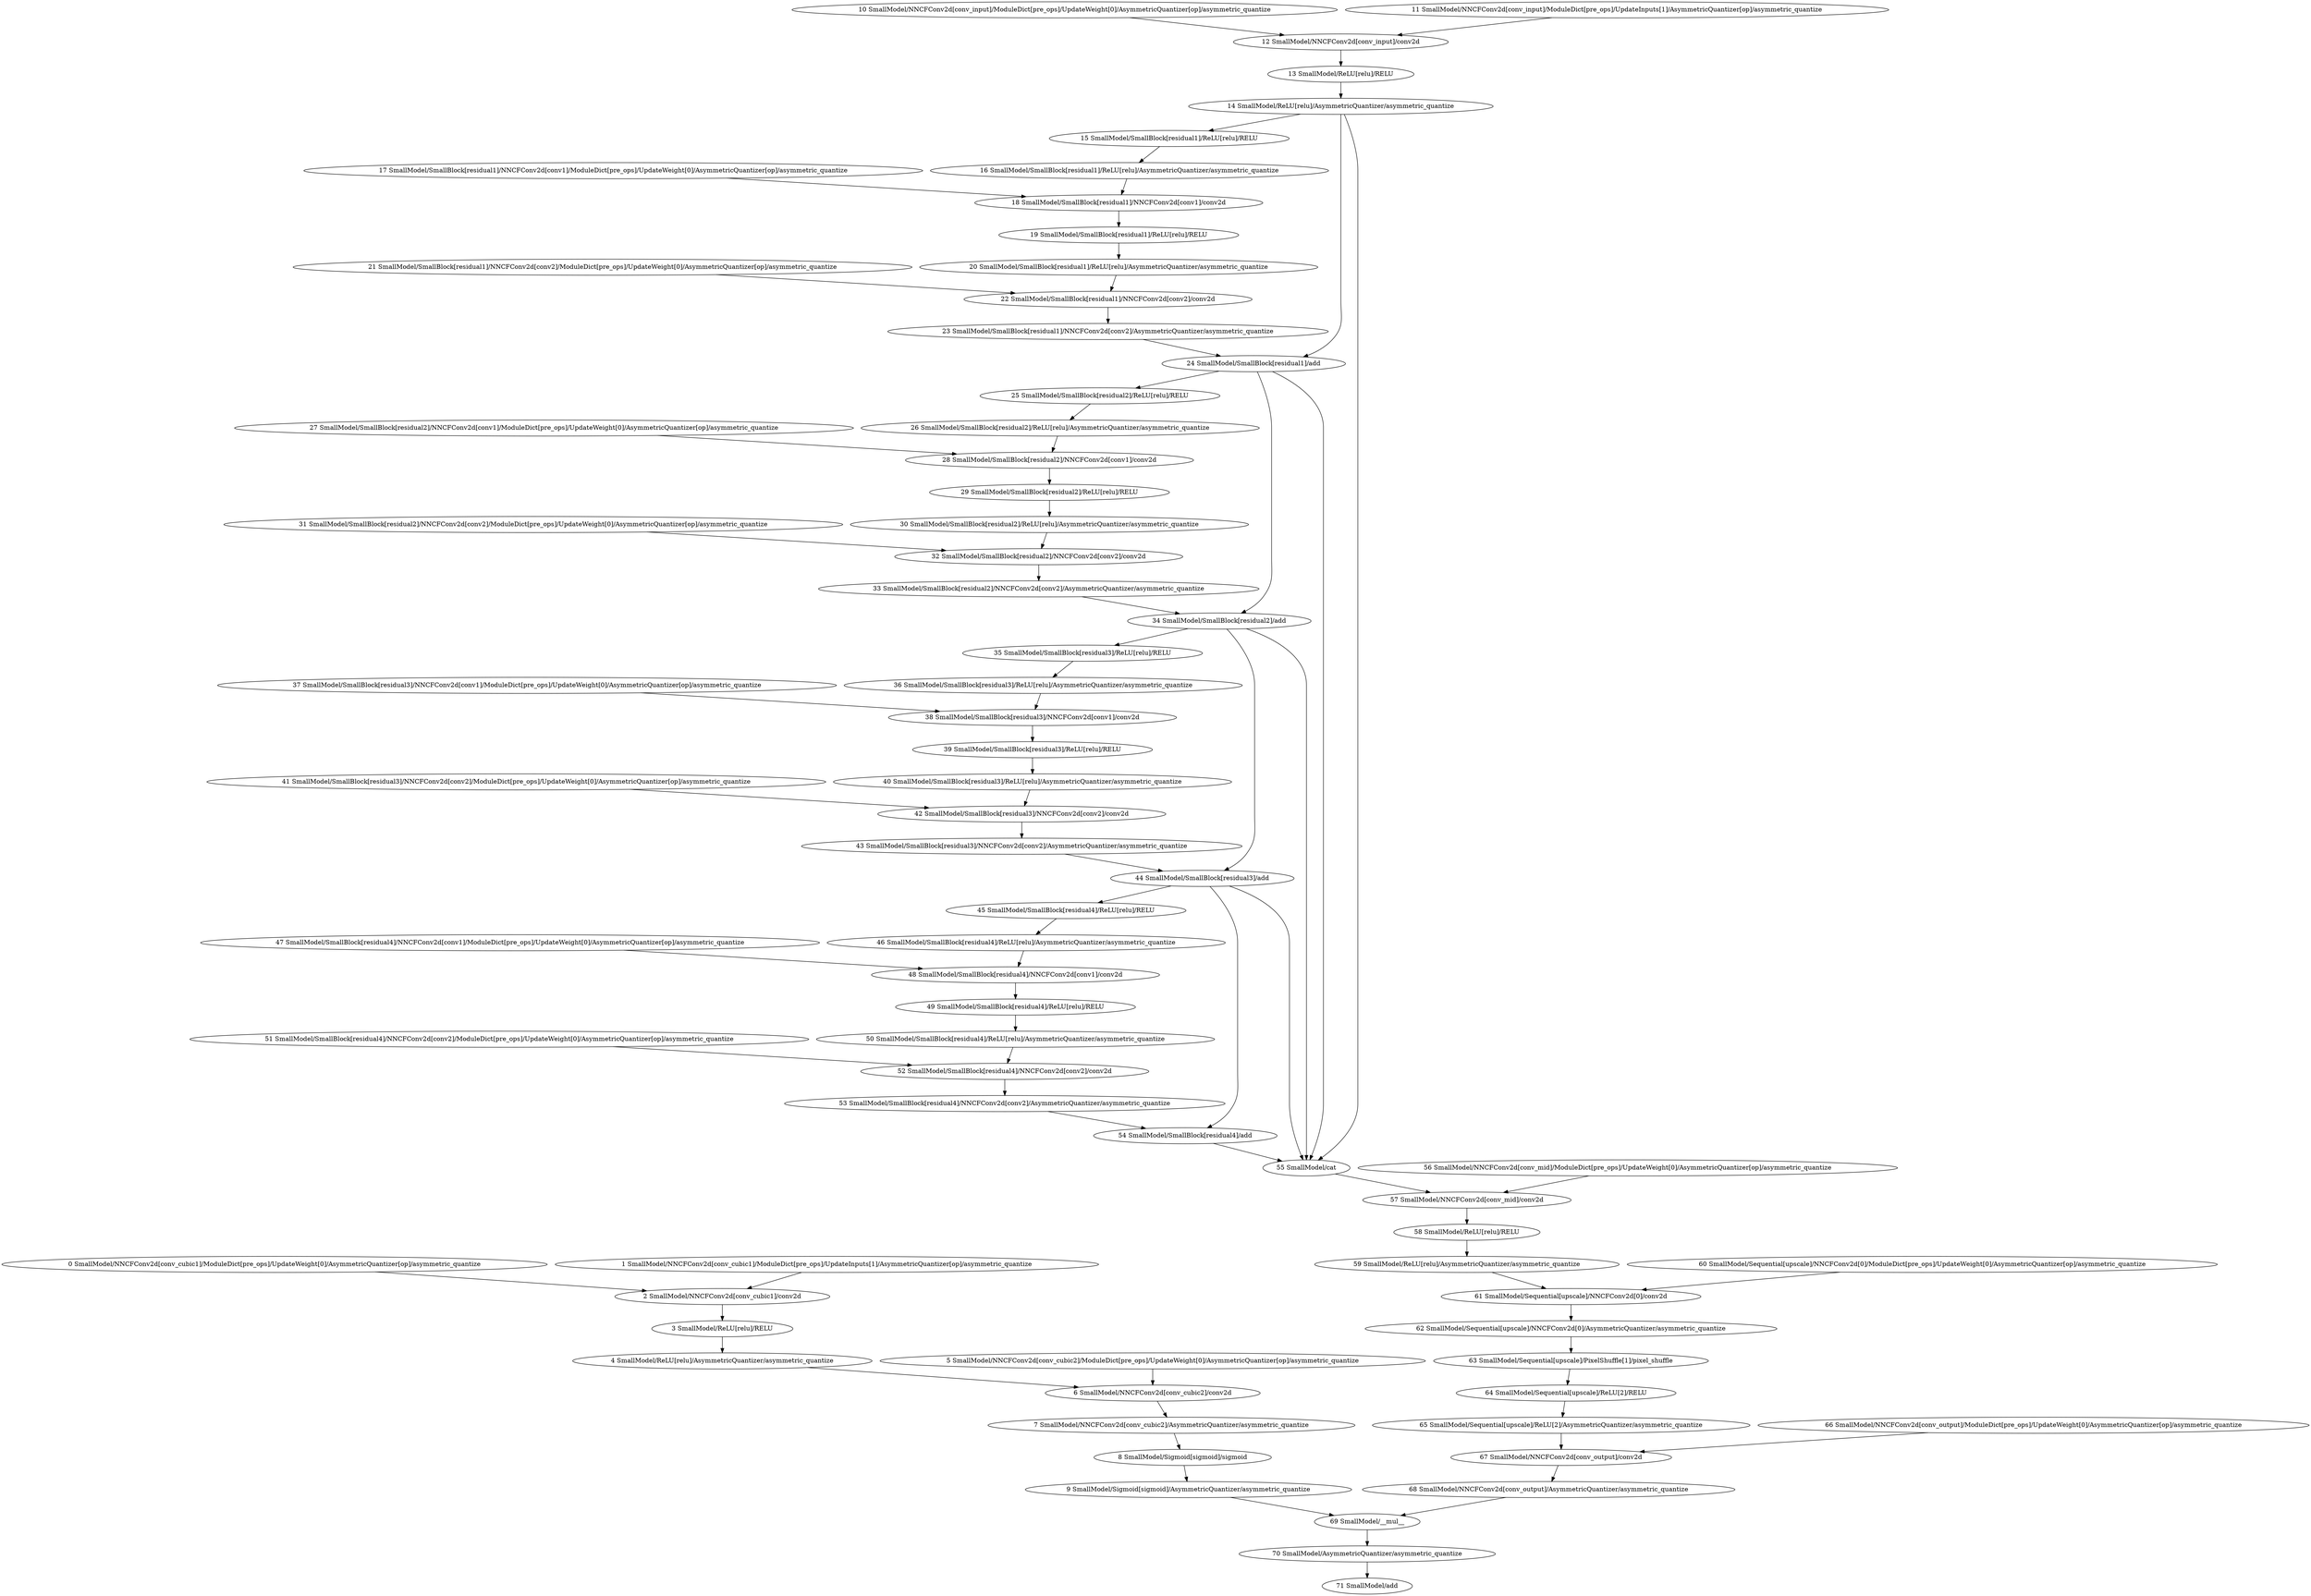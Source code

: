 strict digraph  {
"0 SmallModel/NNCFConv2d[conv_cubic1]/ModuleDict[pre_ops]/UpdateWeight[0]/AsymmetricQuantizer[op]/asymmetric_quantize" [id=0, scope="SmallModel/NNCFConv2d[conv_cubic1]/ModuleDict[pre_ops]/UpdateWeight[0]/AsymmetricQuantizer[op]", type=asymmetric_quantize];
"1 SmallModel/NNCFConv2d[conv_cubic1]/ModuleDict[pre_ops]/UpdateInputs[1]/AsymmetricQuantizer[op]/asymmetric_quantize" [id=1, scope="SmallModel/NNCFConv2d[conv_cubic1]/ModuleDict[pre_ops]/UpdateInputs[1]/AsymmetricQuantizer[op]", type=asymmetric_quantize];
"2 SmallModel/NNCFConv2d[conv_cubic1]/conv2d" [id=2, scope="SmallModel/NNCFConv2d[conv_cubic1]", type=conv2d];
"3 SmallModel/ReLU[relu]/RELU" [id=3, scope="SmallModel/ReLU[relu]", type=RELU];
"4 SmallModel/ReLU[relu]/AsymmetricQuantizer/asymmetric_quantize" [id=4, scope="SmallModel/ReLU[relu]/AsymmetricQuantizer", type=asymmetric_quantize];
"5 SmallModel/NNCFConv2d[conv_cubic2]/ModuleDict[pre_ops]/UpdateWeight[0]/AsymmetricQuantizer[op]/asymmetric_quantize" [id=5, scope="SmallModel/NNCFConv2d[conv_cubic2]/ModuleDict[pre_ops]/UpdateWeight[0]/AsymmetricQuantizer[op]", type=asymmetric_quantize];
"6 SmallModel/NNCFConv2d[conv_cubic2]/conv2d" [id=6, scope="SmallModel/NNCFConv2d[conv_cubic2]", type=conv2d];
"7 SmallModel/NNCFConv2d[conv_cubic2]/AsymmetricQuantizer/asymmetric_quantize" [id=7, scope="SmallModel/NNCFConv2d[conv_cubic2]/AsymmetricQuantizer", type=asymmetric_quantize];
"8 SmallModel/Sigmoid[sigmoid]/sigmoid" [id=8, scope="SmallModel/Sigmoid[sigmoid]", type=sigmoid];
"9 SmallModel/Sigmoid[sigmoid]/AsymmetricQuantizer/asymmetric_quantize" [id=9, scope="SmallModel/Sigmoid[sigmoid]/AsymmetricQuantizer", type=asymmetric_quantize];
"10 SmallModel/NNCFConv2d[conv_input]/ModuleDict[pre_ops]/UpdateWeight[0]/AsymmetricQuantizer[op]/asymmetric_quantize" [id=10, scope="SmallModel/NNCFConv2d[conv_input]/ModuleDict[pre_ops]/UpdateWeight[0]/AsymmetricQuantizer[op]", type=asymmetric_quantize];
"11 SmallModel/NNCFConv2d[conv_input]/ModuleDict[pre_ops]/UpdateInputs[1]/AsymmetricQuantizer[op]/asymmetric_quantize" [id=11, scope="SmallModel/NNCFConv2d[conv_input]/ModuleDict[pre_ops]/UpdateInputs[1]/AsymmetricQuantizer[op]", type=asymmetric_quantize];
"12 SmallModel/NNCFConv2d[conv_input]/conv2d" [id=12, scope="SmallModel/NNCFConv2d[conv_input]", type=conv2d];
"13 SmallModel/ReLU[relu]/RELU" [id=13, scope="SmallModel/ReLU[relu]", type=RELU];
"14 SmallModel/ReLU[relu]/AsymmetricQuantizer/asymmetric_quantize" [id=14, scope="SmallModel/ReLU[relu]/AsymmetricQuantizer", type=asymmetric_quantize];
"15 SmallModel/SmallBlock[residual1]/ReLU[relu]/RELU" [id=15, scope="SmallModel/SmallBlock[residual1]/ReLU[relu]", type=RELU];
"16 SmallModel/SmallBlock[residual1]/ReLU[relu]/AsymmetricQuantizer/asymmetric_quantize" [id=16, scope="SmallModel/SmallBlock[residual1]/ReLU[relu]/AsymmetricQuantizer", type=asymmetric_quantize];
"17 SmallModel/SmallBlock[residual1]/NNCFConv2d[conv1]/ModuleDict[pre_ops]/UpdateWeight[0]/AsymmetricQuantizer[op]/asymmetric_quantize" [id=17, scope="SmallModel/SmallBlock[residual1]/NNCFConv2d[conv1]/ModuleDict[pre_ops]/UpdateWeight[0]/AsymmetricQuantizer[op]", type=asymmetric_quantize];
"18 SmallModel/SmallBlock[residual1]/NNCFConv2d[conv1]/conv2d" [id=18, scope="SmallModel/SmallBlock[residual1]/NNCFConv2d[conv1]", type=conv2d];
"19 SmallModel/SmallBlock[residual1]/ReLU[relu]/RELU" [id=19, scope="SmallModel/SmallBlock[residual1]/ReLU[relu]", type=RELU];
"20 SmallModel/SmallBlock[residual1]/ReLU[relu]/AsymmetricQuantizer/asymmetric_quantize" [id=20, scope="SmallModel/SmallBlock[residual1]/ReLU[relu]/AsymmetricQuantizer", type=asymmetric_quantize];
"21 SmallModel/SmallBlock[residual1]/NNCFConv2d[conv2]/ModuleDict[pre_ops]/UpdateWeight[0]/AsymmetricQuantizer[op]/asymmetric_quantize" [id=21, scope="SmallModel/SmallBlock[residual1]/NNCFConv2d[conv2]/ModuleDict[pre_ops]/UpdateWeight[0]/AsymmetricQuantizer[op]", type=asymmetric_quantize];
"22 SmallModel/SmallBlock[residual1]/NNCFConv2d[conv2]/conv2d" [id=22, scope="SmallModel/SmallBlock[residual1]/NNCFConv2d[conv2]", type=conv2d];
"23 SmallModel/SmallBlock[residual1]/NNCFConv2d[conv2]/AsymmetricQuantizer/asymmetric_quantize" [id=23, scope="SmallModel/SmallBlock[residual1]/NNCFConv2d[conv2]/AsymmetricQuantizer", type=asymmetric_quantize];
"24 SmallModel/SmallBlock[residual1]/add" [id=24, scope="SmallModel/SmallBlock[residual1]", type=add];
"25 SmallModel/SmallBlock[residual2]/ReLU[relu]/RELU" [id=25, scope="SmallModel/SmallBlock[residual2]/ReLU[relu]", type=RELU];
"26 SmallModel/SmallBlock[residual2]/ReLU[relu]/AsymmetricQuantizer/asymmetric_quantize" [id=26, scope="SmallModel/SmallBlock[residual2]/ReLU[relu]/AsymmetricQuantizer", type=asymmetric_quantize];
"27 SmallModel/SmallBlock[residual2]/NNCFConv2d[conv1]/ModuleDict[pre_ops]/UpdateWeight[0]/AsymmetricQuantizer[op]/asymmetric_quantize" [id=27, scope="SmallModel/SmallBlock[residual2]/NNCFConv2d[conv1]/ModuleDict[pre_ops]/UpdateWeight[0]/AsymmetricQuantizer[op]", type=asymmetric_quantize];
"28 SmallModel/SmallBlock[residual2]/NNCFConv2d[conv1]/conv2d" [id=28, scope="SmallModel/SmallBlock[residual2]/NNCFConv2d[conv1]", type=conv2d];
"29 SmallModel/SmallBlock[residual2]/ReLU[relu]/RELU" [id=29, scope="SmallModel/SmallBlock[residual2]/ReLU[relu]", type=RELU];
"30 SmallModel/SmallBlock[residual2]/ReLU[relu]/AsymmetricQuantizer/asymmetric_quantize" [id=30, scope="SmallModel/SmallBlock[residual2]/ReLU[relu]/AsymmetricQuantizer", type=asymmetric_quantize];
"31 SmallModel/SmallBlock[residual2]/NNCFConv2d[conv2]/ModuleDict[pre_ops]/UpdateWeight[0]/AsymmetricQuantizer[op]/asymmetric_quantize" [id=31, scope="SmallModel/SmallBlock[residual2]/NNCFConv2d[conv2]/ModuleDict[pre_ops]/UpdateWeight[0]/AsymmetricQuantizer[op]", type=asymmetric_quantize];
"32 SmallModel/SmallBlock[residual2]/NNCFConv2d[conv2]/conv2d" [id=32, scope="SmallModel/SmallBlock[residual2]/NNCFConv2d[conv2]", type=conv2d];
"33 SmallModel/SmallBlock[residual2]/NNCFConv2d[conv2]/AsymmetricQuantizer/asymmetric_quantize" [id=33, scope="SmallModel/SmallBlock[residual2]/NNCFConv2d[conv2]/AsymmetricQuantizer", type=asymmetric_quantize];
"34 SmallModel/SmallBlock[residual2]/add" [id=34, scope="SmallModel/SmallBlock[residual2]", type=add];
"35 SmallModel/SmallBlock[residual3]/ReLU[relu]/RELU" [id=35, scope="SmallModel/SmallBlock[residual3]/ReLU[relu]", type=RELU];
"36 SmallModel/SmallBlock[residual3]/ReLU[relu]/AsymmetricQuantizer/asymmetric_quantize" [id=36, scope="SmallModel/SmallBlock[residual3]/ReLU[relu]/AsymmetricQuantizer", type=asymmetric_quantize];
"37 SmallModel/SmallBlock[residual3]/NNCFConv2d[conv1]/ModuleDict[pre_ops]/UpdateWeight[0]/AsymmetricQuantizer[op]/asymmetric_quantize" [id=37, scope="SmallModel/SmallBlock[residual3]/NNCFConv2d[conv1]/ModuleDict[pre_ops]/UpdateWeight[0]/AsymmetricQuantizer[op]", type=asymmetric_quantize];
"38 SmallModel/SmallBlock[residual3]/NNCFConv2d[conv1]/conv2d" [id=38, scope="SmallModel/SmallBlock[residual3]/NNCFConv2d[conv1]", type=conv2d];
"39 SmallModel/SmallBlock[residual3]/ReLU[relu]/RELU" [id=39, scope="SmallModel/SmallBlock[residual3]/ReLU[relu]", type=RELU];
"40 SmallModel/SmallBlock[residual3]/ReLU[relu]/AsymmetricQuantizer/asymmetric_quantize" [id=40, scope="SmallModel/SmallBlock[residual3]/ReLU[relu]/AsymmetricQuantizer", type=asymmetric_quantize];
"41 SmallModel/SmallBlock[residual3]/NNCFConv2d[conv2]/ModuleDict[pre_ops]/UpdateWeight[0]/AsymmetricQuantizer[op]/asymmetric_quantize" [id=41, scope="SmallModel/SmallBlock[residual3]/NNCFConv2d[conv2]/ModuleDict[pre_ops]/UpdateWeight[0]/AsymmetricQuantizer[op]", type=asymmetric_quantize];
"42 SmallModel/SmallBlock[residual3]/NNCFConv2d[conv2]/conv2d" [id=42, scope="SmallModel/SmallBlock[residual3]/NNCFConv2d[conv2]", type=conv2d];
"43 SmallModel/SmallBlock[residual3]/NNCFConv2d[conv2]/AsymmetricQuantizer/asymmetric_quantize" [id=43, scope="SmallModel/SmallBlock[residual3]/NNCFConv2d[conv2]/AsymmetricQuantizer", type=asymmetric_quantize];
"44 SmallModel/SmallBlock[residual3]/add" [id=44, scope="SmallModel/SmallBlock[residual3]", type=add];
"45 SmallModel/SmallBlock[residual4]/ReLU[relu]/RELU" [id=45, scope="SmallModel/SmallBlock[residual4]/ReLU[relu]", type=RELU];
"46 SmallModel/SmallBlock[residual4]/ReLU[relu]/AsymmetricQuantizer/asymmetric_quantize" [id=46, scope="SmallModel/SmallBlock[residual4]/ReLU[relu]/AsymmetricQuantizer", type=asymmetric_quantize];
"47 SmallModel/SmallBlock[residual4]/NNCFConv2d[conv1]/ModuleDict[pre_ops]/UpdateWeight[0]/AsymmetricQuantizer[op]/asymmetric_quantize" [id=47, scope="SmallModel/SmallBlock[residual4]/NNCFConv2d[conv1]/ModuleDict[pre_ops]/UpdateWeight[0]/AsymmetricQuantizer[op]", type=asymmetric_quantize];
"48 SmallModel/SmallBlock[residual4]/NNCFConv2d[conv1]/conv2d" [id=48, scope="SmallModel/SmallBlock[residual4]/NNCFConv2d[conv1]", type=conv2d];
"49 SmallModel/SmallBlock[residual4]/ReLU[relu]/RELU" [id=49, scope="SmallModel/SmallBlock[residual4]/ReLU[relu]", type=RELU];
"50 SmallModel/SmallBlock[residual4]/ReLU[relu]/AsymmetricQuantizer/asymmetric_quantize" [id=50, scope="SmallModel/SmallBlock[residual4]/ReLU[relu]/AsymmetricQuantizer", type=asymmetric_quantize];
"51 SmallModel/SmallBlock[residual4]/NNCFConv2d[conv2]/ModuleDict[pre_ops]/UpdateWeight[0]/AsymmetricQuantizer[op]/asymmetric_quantize" [id=51, scope="SmallModel/SmallBlock[residual4]/NNCFConv2d[conv2]/ModuleDict[pre_ops]/UpdateWeight[0]/AsymmetricQuantizer[op]", type=asymmetric_quantize];
"52 SmallModel/SmallBlock[residual4]/NNCFConv2d[conv2]/conv2d" [id=52, scope="SmallModel/SmallBlock[residual4]/NNCFConv2d[conv2]", type=conv2d];
"53 SmallModel/SmallBlock[residual4]/NNCFConv2d[conv2]/AsymmetricQuantizer/asymmetric_quantize" [id=53, scope="SmallModel/SmallBlock[residual4]/NNCFConv2d[conv2]/AsymmetricQuantizer", type=asymmetric_quantize];
"54 SmallModel/SmallBlock[residual4]/add" [id=54, scope="SmallModel/SmallBlock[residual4]", type=add];
"55 SmallModel/cat" [id=55, scope=SmallModel, type=cat];
"56 SmallModel/NNCFConv2d[conv_mid]/ModuleDict[pre_ops]/UpdateWeight[0]/AsymmetricQuantizer[op]/asymmetric_quantize" [id=56, scope="SmallModel/NNCFConv2d[conv_mid]/ModuleDict[pre_ops]/UpdateWeight[0]/AsymmetricQuantizer[op]", type=asymmetric_quantize];
"57 SmallModel/NNCFConv2d[conv_mid]/conv2d" [id=57, scope="SmallModel/NNCFConv2d[conv_mid]", type=conv2d];
"58 SmallModel/ReLU[relu]/RELU" [id=58, scope="SmallModel/ReLU[relu]", type=RELU];
"59 SmallModel/ReLU[relu]/AsymmetricQuantizer/asymmetric_quantize" [id=59, scope="SmallModel/ReLU[relu]/AsymmetricQuantizer", type=asymmetric_quantize];
"60 SmallModel/Sequential[upscale]/NNCFConv2d[0]/ModuleDict[pre_ops]/UpdateWeight[0]/AsymmetricQuantizer[op]/asymmetric_quantize" [id=60, scope="SmallModel/Sequential[upscale]/NNCFConv2d[0]/ModuleDict[pre_ops]/UpdateWeight[0]/AsymmetricQuantizer[op]", type=asymmetric_quantize];
"61 SmallModel/Sequential[upscale]/NNCFConv2d[0]/conv2d" [id=61, scope="SmallModel/Sequential[upscale]/NNCFConv2d[0]", type=conv2d];
"62 SmallModel/Sequential[upscale]/NNCFConv2d[0]/AsymmetricQuantizer/asymmetric_quantize" [id=62, scope="SmallModel/Sequential[upscale]/NNCFConv2d[0]/AsymmetricQuantizer", type=asymmetric_quantize];
"63 SmallModel/Sequential[upscale]/PixelShuffle[1]/pixel_shuffle" [id=63, scope="SmallModel/Sequential[upscale]/PixelShuffle[1]", type=pixel_shuffle];
"64 SmallModel/Sequential[upscale]/ReLU[2]/RELU" [id=64, scope="SmallModel/Sequential[upscale]/ReLU[2]", type=RELU];
"65 SmallModel/Sequential[upscale]/ReLU[2]/AsymmetricQuantizer/asymmetric_quantize" [id=65, scope="SmallModel/Sequential[upscale]/ReLU[2]/AsymmetricQuantizer", type=asymmetric_quantize];
"66 SmallModel/NNCFConv2d[conv_output]/ModuleDict[pre_ops]/UpdateWeight[0]/AsymmetricQuantizer[op]/asymmetric_quantize" [id=66, scope="SmallModel/NNCFConv2d[conv_output]/ModuleDict[pre_ops]/UpdateWeight[0]/AsymmetricQuantizer[op]", type=asymmetric_quantize];
"67 SmallModel/NNCFConv2d[conv_output]/conv2d" [id=67, scope="SmallModel/NNCFConv2d[conv_output]", type=conv2d];
"68 SmallModel/NNCFConv2d[conv_output]/AsymmetricQuantizer/asymmetric_quantize" [id=68, scope="SmallModel/NNCFConv2d[conv_output]/AsymmetricQuantizer", type=asymmetric_quantize];
"69 SmallModel/__mul__" [id=69, scope=SmallModel, type=__mul__];
"70 SmallModel/AsymmetricQuantizer/asymmetric_quantize" [id=70, scope="SmallModel/AsymmetricQuantizer", type=asymmetric_quantize];
"71 SmallModel/add" [id=71, scope=SmallModel, type=add];
"0 SmallModel/NNCFConv2d[conv_cubic1]/ModuleDict[pre_ops]/UpdateWeight[0]/AsymmetricQuantizer[op]/asymmetric_quantize" -> "2 SmallModel/NNCFConv2d[conv_cubic1]/conv2d";
"1 SmallModel/NNCFConv2d[conv_cubic1]/ModuleDict[pre_ops]/UpdateInputs[1]/AsymmetricQuantizer[op]/asymmetric_quantize" -> "2 SmallModel/NNCFConv2d[conv_cubic1]/conv2d";
"2 SmallModel/NNCFConv2d[conv_cubic1]/conv2d" -> "3 SmallModel/ReLU[relu]/RELU";
"3 SmallModel/ReLU[relu]/RELU" -> "4 SmallModel/ReLU[relu]/AsymmetricQuantizer/asymmetric_quantize";
"4 SmallModel/ReLU[relu]/AsymmetricQuantizer/asymmetric_quantize" -> "6 SmallModel/NNCFConv2d[conv_cubic2]/conv2d";
"5 SmallModel/NNCFConv2d[conv_cubic2]/ModuleDict[pre_ops]/UpdateWeight[0]/AsymmetricQuantizer[op]/asymmetric_quantize" -> "6 SmallModel/NNCFConv2d[conv_cubic2]/conv2d";
"6 SmallModel/NNCFConv2d[conv_cubic2]/conv2d" -> "7 SmallModel/NNCFConv2d[conv_cubic2]/AsymmetricQuantizer/asymmetric_quantize";
"7 SmallModel/NNCFConv2d[conv_cubic2]/AsymmetricQuantizer/asymmetric_quantize" -> "8 SmallModel/Sigmoid[sigmoid]/sigmoid";
"8 SmallModel/Sigmoid[sigmoid]/sigmoid" -> "9 SmallModel/Sigmoid[sigmoid]/AsymmetricQuantizer/asymmetric_quantize";
"9 SmallModel/Sigmoid[sigmoid]/AsymmetricQuantizer/asymmetric_quantize" -> "69 SmallModel/__mul__";
"10 SmallModel/NNCFConv2d[conv_input]/ModuleDict[pre_ops]/UpdateWeight[0]/AsymmetricQuantizer[op]/asymmetric_quantize" -> "12 SmallModel/NNCFConv2d[conv_input]/conv2d";
"11 SmallModel/NNCFConv2d[conv_input]/ModuleDict[pre_ops]/UpdateInputs[1]/AsymmetricQuantizer[op]/asymmetric_quantize" -> "12 SmallModel/NNCFConv2d[conv_input]/conv2d";
"12 SmallModel/NNCFConv2d[conv_input]/conv2d" -> "13 SmallModel/ReLU[relu]/RELU";
"13 SmallModel/ReLU[relu]/RELU" -> "14 SmallModel/ReLU[relu]/AsymmetricQuantizer/asymmetric_quantize";
"14 SmallModel/ReLU[relu]/AsymmetricQuantizer/asymmetric_quantize" -> "15 SmallModel/SmallBlock[residual1]/ReLU[relu]/RELU";
"14 SmallModel/ReLU[relu]/AsymmetricQuantizer/asymmetric_quantize" -> "24 SmallModel/SmallBlock[residual1]/add";
"14 SmallModel/ReLU[relu]/AsymmetricQuantizer/asymmetric_quantize" -> "55 SmallModel/cat";
"15 SmallModel/SmallBlock[residual1]/ReLU[relu]/RELU" -> "16 SmallModel/SmallBlock[residual1]/ReLU[relu]/AsymmetricQuantizer/asymmetric_quantize";
"16 SmallModel/SmallBlock[residual1]/ReLU[relu]/AsymmetricQuantizer/asymmetric_quantize" -> "18 SmallModel/SmallBlock[residual1]/NNCFConv2d[conv1]/conv2d";
"17 SmallModel/SmallBlock[residual1]/NNCFConv2d[conv1]/ModuleDict[pre_ops]/UpdateWeight[0]/AsymmetricQuantizer[op]/asymmetric_quantize" -> "18 SmallModel/SmallBlock[residual1]/NNCFConv2d[conv1]/conv2d";
"18 SmallModel/SmallBlock[residual1]/NNCFConv2d[conv1]/conv2d" -> "19 SmallModel/SmallBlock[residual1]/ReLU[relu]/RELU";
"19 SmallModel/SmallBlock[residual1]/ReLU[relu]/RELU" -> "20 SmallModel/SmallBlock[residual1]/ReLU[relu]/AsymmetricQuantizer/asymmetric_quantize";
"20 SmallModel/SmallBlock[residual1]/ReLU[relu]/AsymmetricQuantizer/asymmetric_quantize" -> "22 SmallModel/SmallBlock[residual1]/NNCFConv2d[conv2]/conv2d";
"21 SmallModel/SmallBlock[residual1]/NNCFConv2d[conv2]/ModuleDict[pre_ops]/UpdateWeight[0]/AsymmetricQuantizer[op]/asymmetric_quantize" -> "22 SmallModel/SmallBlock[residual1]/NNCFConv2d[conv2]/conv2d";
"22 SmallModel/SmallBlock[residual1]/NNCFConv2d[conv2]/conv2d" -> "23 SmallModel/SmallBlock[residual1]/NNCFConv2d[conv2]/AsymmetricQuantizer/asymmetric_quantize";
"23 SmallModel/SmallBlock[residual1]/NNCFConv2d[conv2]/AsymmetricQuantizer/asymmetric_quantize" -> "24 SmallModel/SmallBlock[residual1]/add";
"24 SmallModel/SmallBlock[residual1]/add" -> "25 SmallModel/SmallBlock[residual2]/ReLU[relu]/RELU";
"24 SmallModel/SmallBlock[residual1]/add" -> "34 SmallModel/SmallBlock[residual2]/add";
"24 SmallModel/SmallBlock[residual1]/add" -> "55 SmallModel/cat";
"25 SmallModel/SmallBlock[residual2]/ReLU[relu]/RELU" -> "26 SmallModel/SmallBlock[residual2]/ReLU[relu]/AsymmetricQuantizer/asymmetric_quantize";
"26 SmallModel/SmallBlock[residual2]/ReLU[relu]/AsymmetricQuantizer/asymmetric_quantize" -> "28 SmallModel/SmallBlock[residual2]/NNCFConv2d[conv1]/conv2d";
"27 SmallModel/SmallBlock[residual2]/NNCFConv2d[conv1]/ModuleDict[pre_ops]/UpdateWeight[0]/AsymmetricQuantizer[op]/asymmetric_quantize" -> "28 SmallModel/SmallBlock[residual2]/NNCFConv2d[conv1]/conv2d";
"28 SmallModel/SmallBlock[residual2]/NNCFConv2d[conv1]/conv2d" -> "29 SmallModel/SmallBlock[residual2]/ReLU[relu]/RELU";
"29 SmallModel/SmallBlock[residual2]/ReLU[relu]/RELU" -> "30 SmallModel/SmallBlock[residual2]/ReLU[relu]/AsymmetricQuantizer/asymmetric_quantize";
"30 SmallModel/SmallBlock[residual2]/ReLU[relu]/AsymmetricQuantizer/asymmetric_quantize" -> "32 SmallModel/SmallBlock[residual2]/NNCFConv2d[conv2]/conv2d";
"31 SmallModel/SmallBlock[residual2]/NNCFConv2d[conv2]/ModuleDict[pre_ops]/UpdateWeight[0]/AsymmetricQuantizer[op]/asymmetric_quantize" -> "32 SmallModel/SmallBlock[residual2]/NNCFConv2d[conv2]/conv2d";
"32 SmallModel/SmallBlock[residual2]/NNCFConv2d[conv2]/conv2d" -> "33 SmallModel/SmallBlock[residual2]/NNCFConv2d[conv2]/AsymmetricQuantizer/asymmetric_quantize";
"33 SmallModel/SmallBlock[residual2]/NNCFConv2d[conv2]/AsymmetricQuantizer/asymmetric_quantize" -> "34 SmallModel/SmallBlock[residual2]/add";
"34 SmallModel/SmallBlock[residual2]/add" -> "35 SmallModel/SmallBlock[residual3]/ReLU[relu]/RELU";
"34 SmallModel/SmallBlock[residual2]/add" -> "44 SmallModel/SmallBlock[residual3]/add";
"34 SmallModel/SmallBlock[residual2]/add" -> "55 SmallModel/cat";
"35 SmallModel/SmallBlock[residual3]/ReLU[relu]/RELU" -> "36 SmallModel/SmallBlock[residual3]/ReLU[relu]/AsymmetricQuantizer/asymmetric_quantize";
"36 SmallModel/SmallBlock[residual3]/ReLU[relu]/AsymmetricQuantizer/asymmetric_quantize" -> "38 SmallModel/SmallBlock[residual3]/NNCFConv2d[conv1]/conv2d";
"37 SmallModel/SmallBlock[residual3]/NNCFConv2d[conv1]/ModuleDict[pre_ops]/UpdateWeight[0]/AsymmetricQuantizer[op]/asymmetric_quantize" -> "38 SmallModel/SmallBlock[residual3]/NNCFConv2d[conv1]/conv2d";
"38 SmallModel/SmallBlock[residual3]/NNCFConv2d[conv1]/conv2d" -> "39 SmallModel/SmallBlock[residual3]/ReLU[relu]/RELU";
"39 SmallModel/SmallBlock[residual3]/ReLU[relu]/RELU" -> "40 SmallModel/SmallBlock[residual3]/ReLU[relu]/AsymmetricQuantizer/asymmetric_quantize";
"40 SmallModel/SmallBlock[residual3]/ReLU[relu]/AsymmetricQuantizer/asymmetric_quantize" -> "42 SmallModel/SmallBlock[residual3]/NNCFConv2d[conv2]/conv2d";
"41 SmallModel/SmallBlock[residual3]/NNCFConv2d[conv2]/ModuleDict[pre_ops]/UpdateWeight[0]/AsymmetricQuantizer[op]/asymmetric_quantize" -> "42 SmallModel/SmallBlock[residual3]/NNCFConv2d[conv2]/conv2d";
"42 SmallModel/SmallBlock[residual3]/NNCFConv2d[conv2]/conv2d" -> "43 SmallModel/SmallBlock[residual3]/NNCFConv2d[conv2]/AsymmetricQuantizer/asymmetric_quantize";
"43 SmallModel/SmallBlock[residual3]/NNCFConv2d[conv2]/AsymmetricQuantizer/asymmetric_quantize" -> "44 SmallModel/SmallBlock[residual3]/add";
"44 SmallModel/SmallBlock[residual3]/add" -> "45 SmallModel/SmallBlock[residual4]/ReLU[relu]/RELU";
"44 SmallModel/SmallBlock[residual3]/add" -> "54 SmallModel/SmallBlock[residual4]/add";
"44 SmallModel/SmallBlock[residual3]/add" -> "55 SmallModel/cat";
"45 SmallModel/SmallBlock[residual4]/ReLU[relu]/RELU" -> "46 SmallModel/SmallBlock[residual4]/ReLU[relu]/AsymmetricQuantizer/asymmetric_quantize";
"46 SmallModel/SmallBlock[residual4]/ReLU[relu]/AsymmetricQuantizer/asymmetric_quantize" -> "48 SmallModel/SmallBlock[residual4]/NNCFConv2d[conv1]/conv2d";
"47 SmallModel/SmallBlock[residual4]/NNCFConv2d[conv1]/ModuleDict[pre_ops]/UpdateWeight[0]/AsymmetricQuantizer[op]/asymmetric_quantize" -> "48 SmallModel/SmallBlock[residual4]/NNCFConv2d[conv1]/conv2d";
"48 SmallModel/SmallBlock[residual4]/NNCFConv2d[conv1]/conv2d" -> "49 SmallModel/SmallBlock[residual4]/ReLU[relu]/RELU";
"49 SmallModel/SmallBlock[residual4]/ReLU[relu]/RELU" -> "50 SmallModel/SmallBlock[residual4]/ReLU[relu]/AsymmetricQuantizer/asymmetric_quantize";
"50 SmallModel/SmallBlock[residual4]/ReLU[relu]/AsymmetricQuantizer/asymmetric_quantize" -> "52 SmallModel/SmallBlock[residual4]/NNCFConv2d[conv2]/conv2d";
"51 SmallModel/SmallBlock[residual4]/NNCFConv2d[conv2]/ModuleDict[pre_ops]/UpdateWeight[0]/AsymmetricQuantizer[op]/asymmetric_quantize" -> "52 SmallModel/SmallBlock[residual4]/NNCFConv2d[conv2]/conv2d";
"52 SmallModel/SmallBlock[residual4]/NNCFConv2d[conv2]/conv2d" -> "53 SmallModel/SmallBlock[residual4]/NNCFConv2d[conv2]/AsymmetricQuantizer/asymmetric_quantize";
"53 SmallModel/SmallBlock[residual4]/NNCFConv2d[conv2]/AsymmetricQuantizer/asymmetric_quantize" -> "54 SmallModel/SmallBlock[residual4]/add";
"54 SmallModel/SmallBlock[residual4]/add" -> "55 SmallModel/cat";
"55 SmallModel/cat" -> "57 SmallModel/NNCFConv2d[conv_mid]/conv2d";
"56 SmallModel/NNCFConv2d[conv_mid]/ModuleDict[pre_ops]/UpdateWeight[0]/AsymmetricQuantizer[op]/asymmetric_quantize" -> "57 SmallModel/NNCFConv2d[conv_mid]/conv2d";
"57 SmallModel/NNCFConv2d[conv_mid]/conv2d" -> "58 SmallModel/ReLU[relu]/RELU";
"58 SmallModel/ReLU[relu]/RELU" -> "59 SmallModel/ReLU[relu]/AsymmetricQuantizer/asymmetric_quantize";
"59 SmallModel/ReLU[relu]/AsymmetricQuantizer/asymmetric_quantize" -> "61 SmallModel/Sequential[upscale]/NNCFConv2d[0]/conv2d";
"60 SmallModel/Sequential[upscale]/NNCFConv2d[0]/ModuleDict[pre_ops]/UpdateWeight[0]/AsymmetricQuantizer[op]/asymmetric_quantize" -> "61 SmallModel/Sequential[upscale]/NNCFConv2d[0]/conv2d";
"61 SmallModel/Sequential[upscale]/NNCFConv2d[0]/conv2d" -> "62 SmallModel/Sequential[upscale]/NNCFConv2d[0]/AsymmetricQuantizer/asymmetric_quantize";
"62 SmallModel/Sequential[upscale]/NNCFConv2d[0]/AsymmetricQuantizer/asymmetric_quantize" -> "63 SmallModel/Sequential[upscale]/PixelShuffle[1]/pixel_shuffle";
"63 SmallModel/Sequential[upscale]/PixelShuffle[1]/pixel_shuffle" -> "64 SmallModel/Sequential[upscale]/ReLU[2]/RELU";
"64 SmallModel/Sequential[upscale]/ReLU[2]/RELU" -> "65 SmallModel/Sequential[upscale]/ReLU[2]/AsymmetricQuantizer/asymmetric_quantize";
"65 SmallModel/Sequential[upscale]/ReLU[2]/AsymmetricQuantizer/asymmetric_quantize" -> "67 SmallModel/NNCFConv2d[conv_output]/conv2d";
"66 SmallModel/NNCFConv2d[conv_output]/ModuleDict[pre_ops]/UpdateWeight[0]/AsymmetricQuantizer[op]/asymmetric_quantize" -> "67 SmallModel/NNCFConv2d[conv_output]/conv2d";
"67 SmallModel/NNCFConv2d[conv_output]/conv2d" -> "68 SmallModel/NNCFConv2d[conv_output]/AsymmetricQuantizer/asymmetric_quantize";
"68 SmallModel/NNCFConv2d[conv_output]/AsymmetricQuantizer/asymmetric_quantize" -> "69 SmallModel/__mul__";
"69 SmallModel/__mul__" -> "70 SmallModel/AsymmetricQuantizer/asymmetric_quantize";
"70 SmallModel/AsymmetricQuantizer/asymmetric_quantize" -> "71 SmallModel/add";
}

